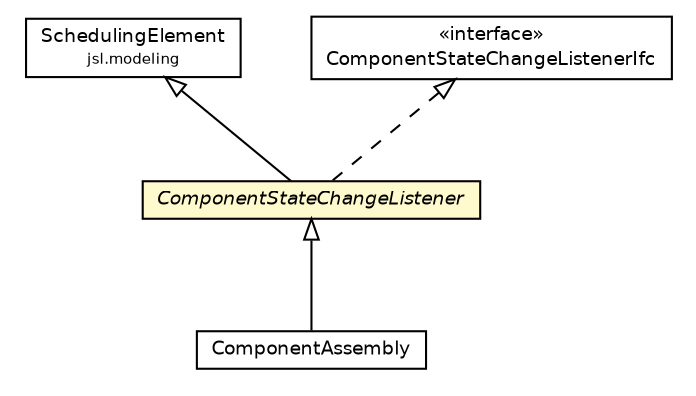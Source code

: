 #!/usr/local/bin/dot
#
# Class diagram 
# Generated by UMLGraph version 5.4 (http://www.umlgraph.org/)
#

digraph G {
	edge [fontname="Helvetica",fontsize=10,labelfontname="Helvetica",labelfontsize=10];
	node [fontname="Helvetica",fontsize=10,shape=plaintext];
	nodesep=0.25;
	ranksep=0.5;
	// jsl.modeling.SchedulingElement
	c52455 [label=<<table title="jsl.modeling.SchedulingElement" border="0" cellborder="1" cellspacing="0" cellpadding="2" port="p" href="../../SchedulingElement.html">
		<tr><td><table border="0" cellspacing="0" cellpadding="1">
<tr><td align="center" balign="center"> SchedulingElement </td></tr>
<tr><td align="center" balign="center"><font point-size="7.0"> jsl.modeling </font></td></tr>
		</table></td></tr>
		</table>>, URL="../../SchedulingElement.html", fontname="Helvetica", fontcolor="black", fontsize=9.0];
	// jsl.modeling.elements.component.ComponentStateChangeListenerIfc
	c52491 [label=<<table title="jsl.modeling.elements.component.ComponentStateChangeListenerIfc" border="0" cellborder="1" cellspacing="0" cellpadding="2" port="p" href="./ComponentStateChangeListenerIfc.html">
		<tr><td><table border="0" cellspacing="0" cellpadding="1">
<tr><td align="center" balign="center"> &#171;interface&#187; </td></tr>
<tr><td align="center" balign="center"> ComponentStateChangeListenerIfc </td></tr>
		</table></td></tr>
		</table>>, URL="./ComponentStateChangeListenerIfc.html", fontname="Helvetica", fontcolor="black", fontsize=9.0];
	// jsl.modeling.elements.component.ComponentStateChangeListener
	c52492 [label=<<table title="jsl.modeling.elements.component.ComponentStateChangeListener" border="0" cellborder="1" cellspacing="0" cellpadding="2" port="p" bgcolor="lemonChiffon" href="./ComponentStateChangeListener.html">
		<tr><td><table border="0" cellspacing="0" cellpadding="1">
<tr><td align="center" balign="center"><font face="Helvetica-Oblique"> ComponentStateChangeListener </font></td></tr>
		</table></td></tr>
		</table>>, URL="./ComponentStateChangeListener.html", fontname="Helvetica", fontcolor="black", fontsize=9.0];
	// jsl.modeling.elements.component.ComponentAssembly
	c52493 [label=<<table title="jsl.modeling.elements.component.ComponentAssembly" border="0" cellborder="1" cellspacing="0" cellpadding="2" port="p" href="./ComponentAssembly.html">
		<tr><td><table border="0" cellspacing="0" cellpadding="1">
<tr><td align="center" balign="center"> ComponentAssembly </td></tr>
		</table></td></tr>
		</table>>, URL="./ComponentAssembly.html", fontname="Helvetica", fontcolor="black", fontsize=9.0];
	//jsl.modeling.elements.component.ComponentStateChangeListener extends jsl.modeling.SchedulingElement
	c52455:p -> c52492:p [dir=back,arrowtail=empty];
	//jsl.modeling.elements.component.ComponentStateChangeListener implements jsl.modeling.elements.component.ComponentStateChangeListenerIfc
	c52491:p -> c52492:p [dir=back,arrowtail=empty,style=dashed];
	//jsl.modeling.elements.component.ComponentAssembly extends jsl.modeling.elements.component.ComponentStateChangeListener
	c52492:p -> c52493:p [dir=back,arrowtail=empty];
}


